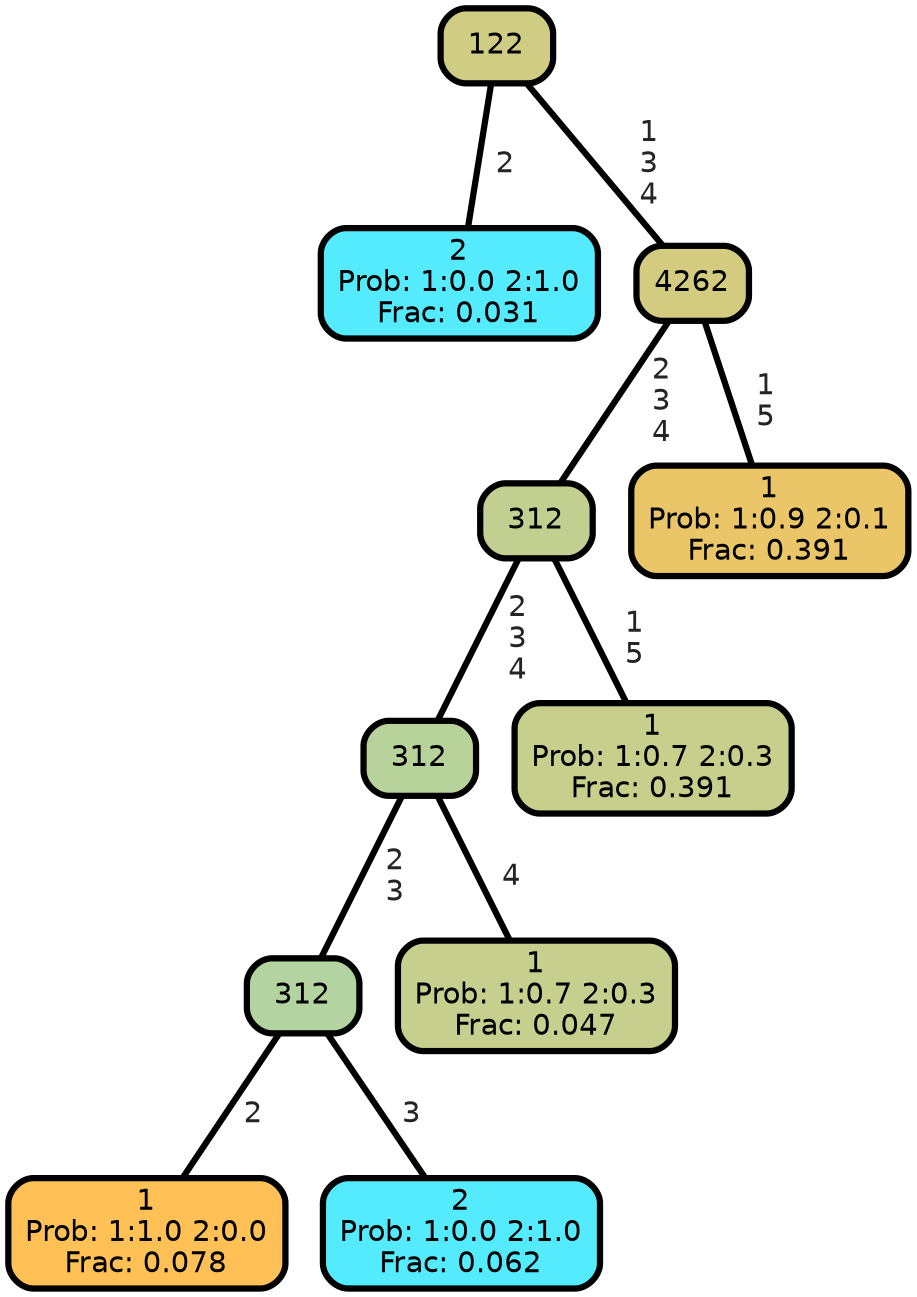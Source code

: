 graph Tree {
node [shape=box, style="filled, rounded",color="black",penwidth="3",fontcolor="black",                 fontname=helvetica] ;
graph [ranksep="0 equally", splines=straight,                 bgcolor=transparent, dpi=200] ;
edge [fontname=helvetica, fontweight=bold,fontcolor=grey14,color=black] ;
0 [label="2
Prob: 1:0.0 2:1.0
Frac: 0.031", fillcolor="#55ebff"] ;
1 [label="122", fillcolor="#cfcc84"] ;
2 [label="1
Prob: 1:1.0 2:0.0
Frac: 0.078", fillcolor="#ffc155"] ;
3 [label="312", fillcolor="#b3d3a0"] ;
4 [label="2
Prob: 1:0.0 2:1.0
Frac: 0.062", fillcolor="#55ebff"] ;
5 [label="312", fillcolor="#b8d29b"] ;
6 [label="1
Prob: 1:0.7 2:0.3
Frac: 0.047", fillcolor="#c6cf8d"] ;
7 [label="312", fillcolor="#c3cf90"] ;
8 [label="1
Prob: 1:0.7 2:0.3
Frac: 0.391", fillcolor="#c8ce8b"] ;
9 [label="4262", fillcolor="#d3cb80"] ;
10 [label="1
Prob: 1:0.9 2:0.1
Frac: 0.391", fillcolor="#eac669"] ;
1 -- 0 [label=" 2",penwidth=3] ;
1 -- 9 [label=" 1\n 3\n 4",penwidth=3] ;
3 -- 2 [label=" 2",penwidth=3] ;
3 -- 4 [label=" 3",penwidth=3] ;
5 -- 3 [label=" 2\n 3",penwidth=3] ;
5 -- 6 [label=" 4",penwidth=3] ;
7 -- 5 [label=" 2\n 3\n 4",penwidth=3] ;
7 -- 8 [label=" 1\n 5",penwidth=3] ;
9 -- 7 [label=" 2\n 3\n 4",penwidth=3] ;
9 -- 10 [label=" 1\n 5",penwidth=3] ;
{rank = same;}}